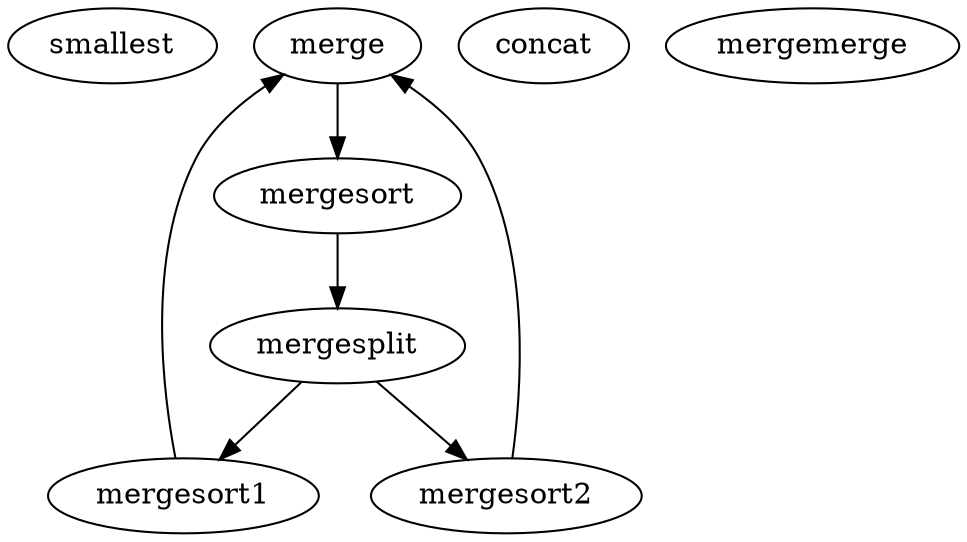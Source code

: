 digraph {
  subgraph smallest {
    inPort="['list1', 'list2']";
    outPort="[smallest, remainingList1, remainingList2]";
    juggy="smallest = min(list1[0], list2[0]); remainingList1 = branch(list1[0] > list2[0], list1, rest(list1)); remainingList2 = branch(list2[0] >= list1[0], list2, rest(list2))";
  }

  subgraph split {
    inPort=list;
    outPort="['split1', 'split2']";
    meta="mergesort/split";
    juggy="split1 = filter(list, index < length(list)/2); split2 = filter(list, index >= length(list)/2)";
  }

  subgraph merge {
    inPort="['list1', 'list2']";
    outPort=merged;
    meta="mergesort/merge";
    
    smallest[meta="mergesort/smallest"]
    merge[meta="mergesort/merge"]
    concat[meta="list/concat"]
  }

  subgraph mergesort {
    inPort=list;
    outPort=sortedList;
    meta="mergesort";
    
    mergesplit [meta="mergesort/split"]
    mergesort1 [meta="mergesort"]
    mergesort2 [meta="mergesort"]
    mergemerge [meta="mergesort/merge"]
  }

  mergesort -> mergesplit [from=list,to=list]
  mergesplit -> mergesort1 [from=split1,to=list]
  mergesplit -> mergesort2 [from=split2,to=list]
  mergesort1 -> merge [from=sortedList,to=list1]
  mergesort2 -> merge [from=sortedList,to=list2]
  merge -> mergesort [from=merged,to=sortedList]
}